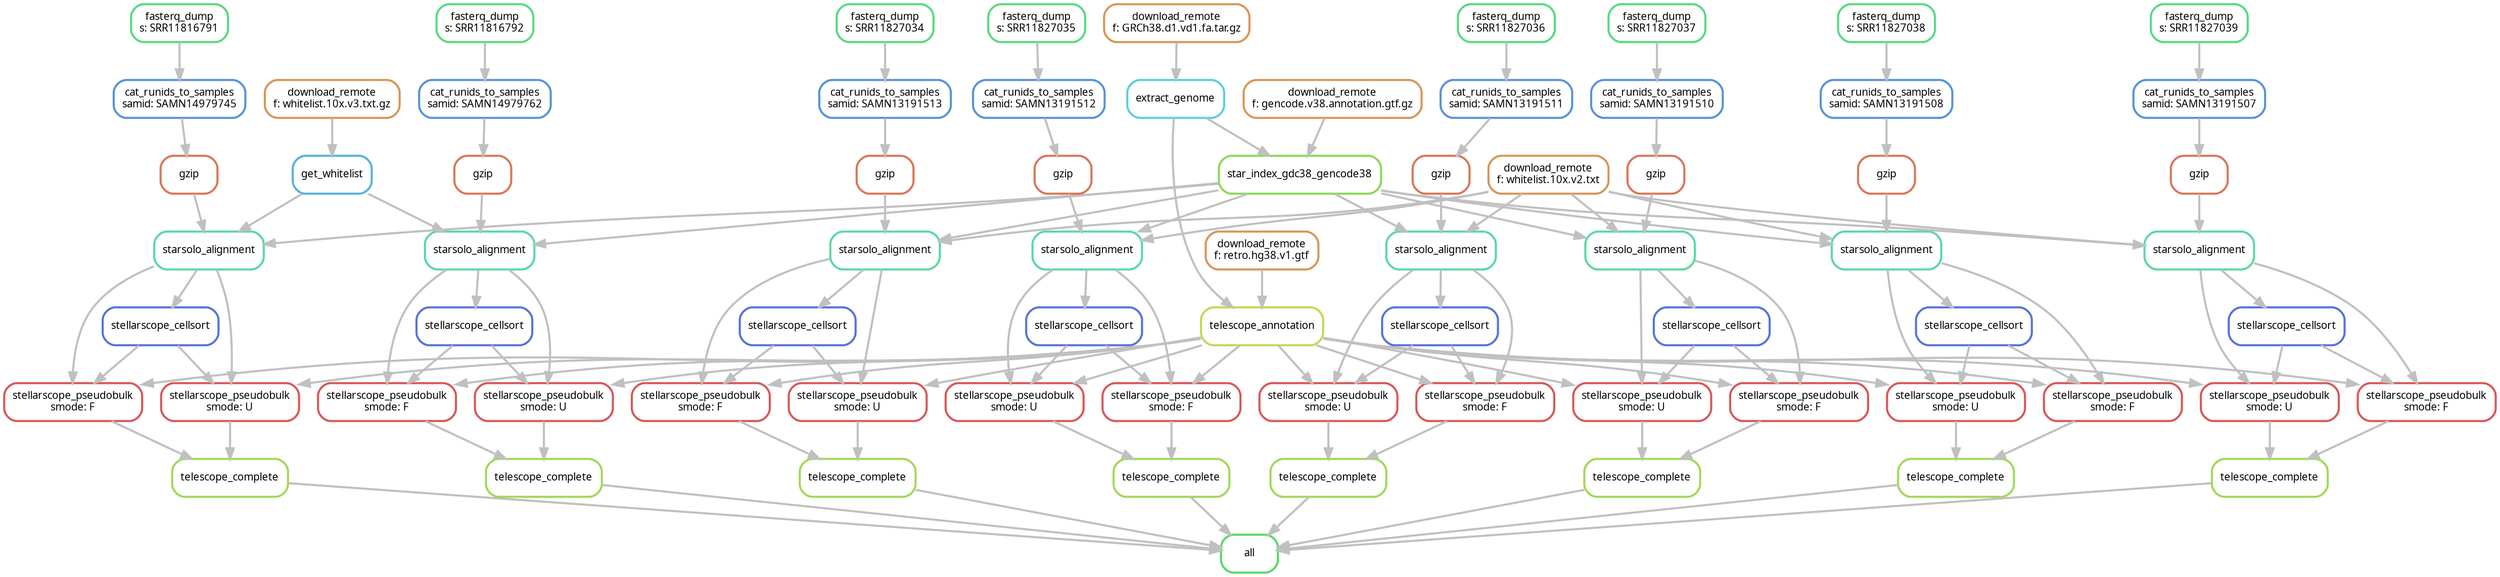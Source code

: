 digraph snakemake_dag {
    graph[bgcolor=white, margin=0];
    node[shape=box, style=rounded, fontname=sans,                 fontsize=10, penwidth=2];
    edge[penwidth=2, color=grey];
	0[label = "all", color = "0.35 0.6 0.85", style="rounded"];
	1[label = "telescope_complete", color = "0.24 0.6 0.85", style="rounded"];
	2[label = "stellarscope_pseudobulk\nsmode: U", color = "0.00 0.6 0.85", style="rounded"];
	3[label = "stellarscope_cellsort", color = "0.63 0.6 0.85", style="rounded"];
	4[label = "starsolo_alignment", color = "0.43 0.6 0.85", style="rounded"];
	5[label = "gzip", color = "0.04 0.6 0.85", style="rounded"];
	6[label = "cat_runids_to_samples\nsamid: SAMN14979745", color = "0.59 0.6 0.85", style="rounded"];
	7[label = "fasterq_dump\ns: SRR11816791", color = "0.39 0.6 0.85", style="rounded"];
	8[label = "star_index_gdc38_gencode38", color = "0.27 0.6 0.85", style="rounded"];
	9[label = "extract_genome", color = "0.51 0.6 0.85", style="rounded"];
	10[label = "download_remote\nf: GRCh38.d1.vd1.fa.tar.gz", color = "0.08 0.6 0.85", style="rounded"];
	11[label = "download_remote\nf: gencode.v38.annotation.gtf.gz", color = "0.08 0.6 0.85", style="rounded"];
	12[label = "get_whitelist", color = "0.55 0.6 0.85", style="rounded"];
	13[label = "download_remote\nf: whitelist.10x.v3.txt.gz", color = "0.08 0.6 0.85", style="rounded"];
	14[label = "telescope_annotation", color = "0.20 0.6 0.85", style="rounded"];
	15[label = "download_remote\nf: retro.hg38.v1.gtf", color = "0.08 0.6 0.85", style="rounded"];
	16[label = "stellarscope_pseudobulk\nsmode: F", color = "0.00 0.6 0.85", style="rounded"];
	17[label = "telescope_complete", color = "0.24 0.6 0.85", style="rounded"];
	18[label = "stellarscope_pseudobulk\nsmode: U", color = "0.00 0.6 0.85", style="rounded"];
	19[label = "stellarscope_cellsort", color = "0.63 0.6 0.85", style="rounded"];
	20[label = "starsolo_alignment", color = "0.43 0.6 0.85", style="rounded"];
	21[label = "gzip", color = "0.04 0.6 0.85", style="rounded"];
	22[label = "cat_runids_to_samples\nsamid: SAMN14979762", color = "0.59 0.6 0.85", style="rounded"];
	23[label = "fasterq_dump\ns: SRR11816792", color = "0.39 0.6 0.85", style="rounded"];
	24[label = "stellarscope_pseudobulk\nsmode: F", color = "0.00 0.6 0.85", style="rounded"];
	25[label = "telescope_complete", color = "0.24 0.6 0.85", style="rounded"];
	26[label = "stellarscope_pseudobulk\nsmode: U", color = "0.00 0.6 0.85", style="rounded"];
	27[label = "stellarscope_cellsort", color = "0.63 0.6 0.85", style="rounded"];
	28[label = "starsolo_alignment", color = "0.43 0.6 0.85", style="rounded"];
	29[label = "gzip", color = "0.04 0.6 0.85", style="rounded"];
	30[label = "cat_runids_to_samples\nsamid: SAMN13191513", color = "0.59 0.6 0.85", style="rounded"];
	31[label = "fasterq_dump\ns: SRR11827034", color = "0.39 0.6 0.85", style="rounded"];
	32[label = "download_remote\nf: whitelist.10x.v2.txt", color = "0.08 0.6 0.85", style="rounded"];
	33[label = "stellarscope_pseudobulk\nsmode: F", color = "0.00 0.6 0.85", style="rounded"];
	34[label = "telescope_complete", color = "0.24 0.6 0.85", style="rounded"];
	35[label = "stellarscope_pseudobulk\nsmode: U", color = "0.00 0.6 0.85", style="rounded"];
	36[label = "stellarscope_cellsort", color = "0.63 0.6 0.85", style="rounded"];
	37[label = "starsolo_alignment", color = "0.43 0.6 0.85", style="rounded"];
	38[label = "gzip", color = "0.04 0.6 0.85", style="rounded"];
	39[label = "cat_runids_to_samples\nsamid: SAMN13191512", color = "0.59 0.6 0.85", style="rounded"];
	40[label = "fasterq_dump\ns: SRR11827035", color = "0.39 0.6 0.85", style="rounded"];
	41[label = "stellarscope_pseudobulk\nsmode: F", color = "0.00 0.6 0.85", style="rounded"];
	42[label = "telescope_complete", color = "0.24 0.6 0.85", style="rounded"];
	43[label = "stellarscope_pseudobulk\nsmode: U", color = "0.00 0.6 0.85", style="rounded"];
	44[label = "stellarscope_cellsort", color = "0.63 0.6 0.85", style="rounded"];
	45[label = "starsolo_alignment", color = "0.43 0.6 0.85", style="rounded"];
	46[label = "gzip", color = "0.04 0.6 0.85", style="rounded"];
	47[label = "cat_runids_to_samples\nsamid: SAMN13191511", color = "0.59 0.6 0.85", style="rounded"];
	48[label = "fasterq_dump\ns: SRR11827036", color = "0.39 0.6 0.85", style="rounded"];
	49[label = "stellarscope_pseudobulk\nsmode: F", color = "0.00 0.6 0.85", style="rounded"];
	50[label = "telescope_complete", color = "0.24 0.6 0.85", style="rounded"];
	51[label = "stellarscope_pseudobulk\nsmode: U", color = "0.00 0.6 0.85", style="rounded"];
	52[label = "stellarscope_cellsort", color = "0.63 0.6 0.85", style="rounded"];
	53[label = "starsolo_alignment", color = "0.43 0.6 0.85", style="rounded"];
	54[label = "gzip", color = "0.04 0.6 0.85", style="rounded"];
	55[label = "cat_runids_to_samples\nsamid: SAMN13191510", color = "0.59 0.6 0.85", style="rounded"];
	56[label = "fasterq_dump\ns: SRR11827037", color = "0.39 0.6 0.85", style="rounded"];
	57[label = "stellarscope_pseudobulk\nsmode: F", color = "0.00 0.6 0.85", style="rounded"];
	58[label = "telescope_complete", color = "0.24 0.6 0.85", style="rounded"];
	59[label = "stellarscope_pseudobulk\nsmode: U", color = "0.00 0.6 0.85", style="rounded"];
	60[label = "stellarscope_cellsort", color = "0.63 0.6 0.85", style="rounded"];
	61[label = "starsolo_alignment", color = "0.43 0.6 0.85", style="rounded"];
	62[label = "gzip", color = "0.04 0.6 0.85", style="rounded"];
	63[label = "cat_runids_to_samples\nsamid: SAMN13191508", color = "0.59 0.6 0.85", style="rounded"];
	64[label = "fasterq_dump\ns: SRR11827038", color = "0.39 0.6 0.85", style="rounded"];
	65[label = "stellarscope_pseudobulk\nsmode: F", color = "0.00 0.6 0.85", style="rounded"];
	66[label = "telescope_complete", color = "0.24 0.6 0.85", style="rounded"];
	67[label = "stellarscope_pseudobulk\nsmode: U", color = "0.00 0.6 0.85", style="rounded"];
	68[label = "stellarscope_cellsort", color = "0.63 0.6 0.85", style="rounded"];
	69[label = "starsolo_alignment", color = "0.43 0.6 0.85", style="rounded"];
	70[label = "gzip", color = "0.04 0.6 0.85", style="rounded"];
	71[label = "cat_runids_to_samples\nsamid: SAMN13191507", color = "0.59 0.6 0.85", style="rounded"];
	72[label = "fasterq_dump\ns: SRR11827039", color = "0.39 0.6 0.85", style="rounded"];
	73[label = "stellarscope_pseudobulk\nsmode: F", color = "0.00 0.6 0.85", style="rounded"];
	1 -> 0
	17 -> 0
	25 -> 0
	34 -> 0
	42 -> 0
	50 -> 0
	58 -> 0
	66 -> 0
	2 -> 1
	16 -> 1
	3 -> 2
	14 -> 2
	4 -> 2
	4 -> 3
	5 -> 4
	8 -> 4
	12 -> 4
	6 -> 5
	7 -> 6
	9 -> 8
	11 -> 8
	10 -> 9
	13 -> 12
	15 -> 14
	9 -> 14
	3 -> 16
	14 -> 16
	4 -> 16
	18 -> 17
	24 -> 17
	19 -> 18
	14 -> 18
	20 -> 18
	20 -> 19
	21 -> 20
	8 -> 20
	12 -> 20
	22 -> 21
	23 -> 22
	19 -> 24
	14 -> 24
	20 -> 24
	26 -> 25
	33 -> 25
	27 -> 26
	14 -> 26
	28 -> 26
	28 -> 27
	29 -> 28
	8 -> 28
	32 -> 28
	30 -> 29
	31 -> 30
	27 -> 33
	14 -> 33
	28 -> 33
	35 -> 34
	41 -> 34
	36 -> 35
	14 -> 35
	37 -> 35
	37 -> 36
	38 -> 37
	8 -> 37
	32 -> 37
	39 -> 38
	40 -> 39
	36 -> 41
	14 -> 41
	37 -> 41
	43 -> 42
	49 -> 42
	44 -> 43
	14 -> 43
	45 -> 43
	45 -> 44
	46 -> 45
	8 -> 45
	32 -> 45
	47 -> 46
	48 -> 47
	44 -> 49
	14 -> 49
	45 -> 49
	51 -> 50
	57 -> 50
	52 -> 51
	14 -> 51
	53 -> 51
	53 -> 52
	54 -> 53
	8 -> 53
	32 -> 53
	55 -> 54
	56 -> 55
	52 -> 57
	14 -> 57
	53 -> 57
	59 -> 58
	65 -> 58
	60 -> 59
	14 -> 59
	61 -> 59
	61 -> 60
	62 -> 61
	8 -> 61
	32 -> 61
	63 -> 62
	64 -> 63
	60 -> 65
	14 -> 65
	61 -> 65
	67 -> 66
	73 -> 66
	68 -> 67
	14 -> 67
	69 -> 67
	69 -> 68
	70 -> 69
	8 -> 69
	32 -> 69
	71 -> 70
	72 -> 71
	68 -> 73
	14 -> 73
	69 -> 73
}            
